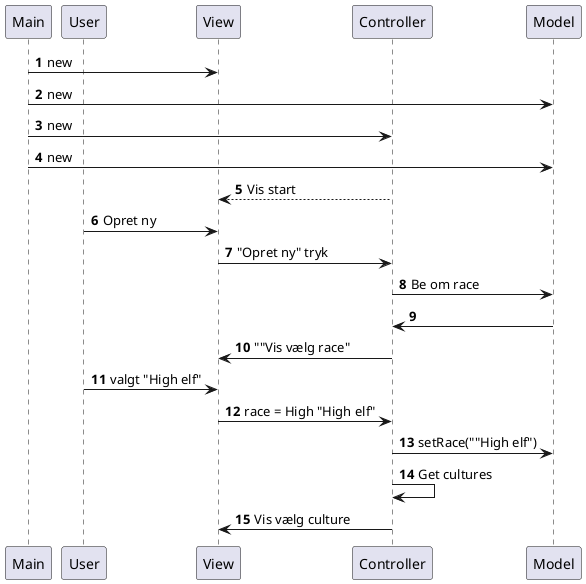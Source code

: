 @startuml
'https://plantuml.com/sequence-diagram

autonumber
participant Main
participant User
participant View
participant Controller
participant Model


Main -> View: new
Main -> Model: new
Main -> Controller: new
Main-> Model:new
Controller --> View: Vis start
User -> View: Opret ny
View -> Controller: "Opret ny" tryk
Controller -> Model: Be om race
Model -> Controller
Controller -> View: ""Vis vælg race"
User -> View: valgt "High elf"
View -> Controller: race = High "High elf"
Controller -> Model: setRace(""High elf")
Controller -> Controller: Get cultures
Controller -> View: Vis vælg culture

@enduml